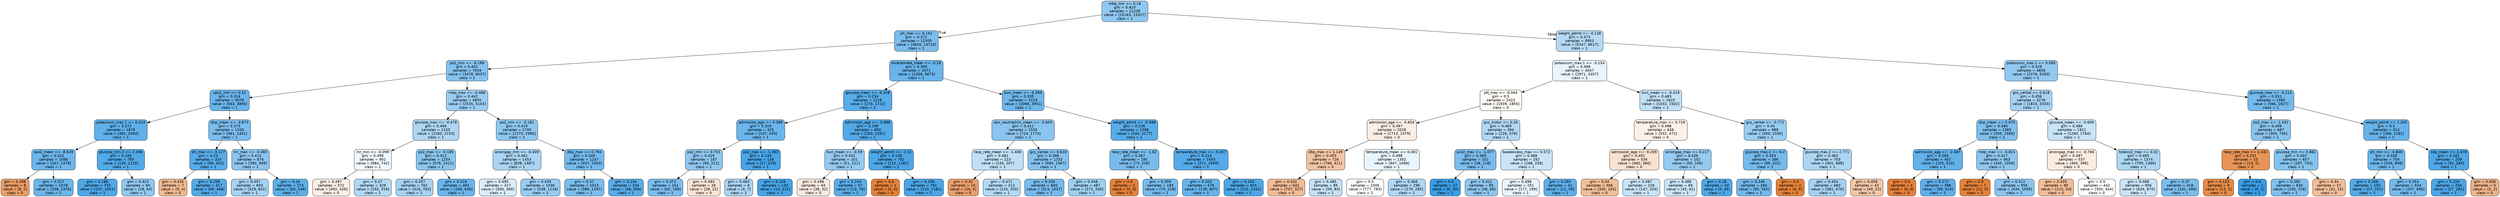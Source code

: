 digraph Tree {
node [shape=box, style="filled, rounded", color="black", fontname="helvetica"] ;
edge [fontname="helvetica"] ;
0 [label="mbp_min <= 0.18\ngini = 0.423\nsamples = 21208\nvalue = [10163, 23327]\nclass = 1", fillcolor="#8fc8f0"] ;
1 [label="ph_max <= 0.152\ngini = 0.372\nsamples = 12305\nvalue = [4816, 14710]\nclass = 1", fillcolor="#7abdee"] ;
0 -> 1 [labeldistance=2.5, labelangle=45, headlabel="True"] ;
2 [label="po2_min <= -0.199\ngini = 0.401\nsamples = 7934\nvalue = [3478, 9037]\nclass = 1", fillcolor="#85c3ef"] ;
1 -> 2 ;
3 [label="spo2_min <= 0.12\ngini = 0.314\nsamples = 3079\nvalue = [943, 3894]\nclass = 1", fillcolor="#69b5eb"] ;
2 -> 3 ;
4 [label="potassium_max.1 <= 0.324\ngini = 0.272\nsamples = 1879\nvalue = [482, 2493]\nclass = 1", fillcolor="#5fb0ea"] ;
3 -> 4 ;
5 [label="spo2_mean <= -8.629\ngini = 0.321\nsamples = 1086\nvalue = [347, 1378]\nclass = 1", fillcolor="#6bb6ec"] ;
4 -> 5 ;
6 [label="gini = 0.298\nsamples = 8\nvalue = [9, 2]\nclass = 0", fillcolor="#eb9d65"] ;
5 -> 6 ;
7 [label="gini = 0.317\nsamples = 1078\nvalue = [338, 1376]\nclass = 1", fillcolor="#6ab5eb"] ;
5 -> 7 ;
8 [label="glucose_min.2 <= 2.296\ngini = 0.193\nsamples = 793\nvalue = [135, 1115]\nclass = 1", fillcolor="#51a9e8"] ;
4 -> 8 ;
9 [label="gini = 0.168\nsamples = 733\nvalue = [107, 1051]\nclass = 1", fillcolor="#4da7e8"] ;
8 -> 9 ;
10 [label="gini = 0.423\nsamples = 60\nvalue = [28, 64]\nclass = 1", fillcolor="#90c8f0"] ;
8 -> 10 ;
11 [label="dbp_mean <= -0.873\ngini = 0.373\nsamples = 1200\nvalue = [461, 1401]\nclass = 1", fillcolor="#7abdee"] ;
3 -> 11 ;
12 [label="ph_max <= -3.117\ngini = 0.23\nsamples = 324\nvalue = [69, 452]\nclass = 1", fillcolor="#57ace9"] ;
11 -> 12 ;
13 [label="gini = 0.426\nsamples = 7\nvalue = [9, 4]\nclass = 0", fillcolor="#f1b991"] ;
12 -> 13 ;
14 [label="gini = 0.208\nsamples = 317\nvalue = [60, 448]\nclass = 1", fillcolor="#54aae8"] ;
12 -> 14 ;
15 [label="inr_max <= -0.083\ngini = 0.414\nsamples = 876\nvalue = [392, 949]\nclass = 1", fillcolor="#8bc5f0"] ;
11 -> 15 ;
16 [label="gini = 0.457\nsamples = 603\nvalue = [329, 601]\nclass = 1", fillcolor="#a5d3f3"] ;
15 -> 16 ;
17 [label="gini = 0.26\nsamples = 273\nvalue = [63, 348]\nclass = 1", fillcolor="#5dafea"] ;
15 -> 17 ;
18 [label="mbp_max <= -0.468\ngini = 0.442\nsamples = 4855\nvalue = [2535, 5143]\nclass = 1", fillcolor="#9bcdf2"] ;
2 -> 18 ;
19 [label="glucose_max <= -0.478\ngini = 0.466\nsamples = 2155\nvalue = [1260, 2153]\nclass = 1", fillcolor="#add6f4"] ;
18 -> 19 ;
20 [label="inr_min <= -0.099\ngini = 0.499\nsamples = 901\nvalue = [684, 742]\nclass = 1", fillcolor="#f0f7fd"] ;
19 -> 20 ;
21 [label="gini = 0.497\nsamples = 572\nvalue = [492, 426]\nclass = 0", fillcolor="#fceee4"] ;
20 -> 21 ;
22 [label="gini = 0.47\nsamples = 329\nvalue = [192, 316]\nclass = 1", fillcolor="#b1d9f5"] ;
20 -> 22 ;
23 [label="po2_max <= -0.185\ngini = 0.412\nsamples = 1254\nvalue = [576, 1411]\nclass = 1", fillcolor="#8ac5f0"] ;
19 -> 23 ;
24 [label="gini = 0.457\nsamples = 762\nvalue = [416, 763]\nclass = 1", fillcolor="#a5d2f3"] ;
23 -> 24 ;
25 [label="gini = 0.318\nsamples = 492\nvalue = [160, 648]\nclass = 1", fillcolor="#6ab5eb"] ;
23 -> 25 ;
26 [label="po2_min <= -0.182\ngini = 0.419\nsamples = 2700\nvalue = [1275, 2990]\nclass = 1", fillcolor="#8dc7f0"] ;
18 -> 26 ;
27 [label="aniongap_min <= -0.409\ngini = 0.461\nsamples = 1453\nvalue = [838, 1487]\nclass = 1", fillcolor="#a9d4f4"] ;
26 -> 27 ;
28 [label="gini = 0.495\nsamples = 417\nvalue = [300, 369]\nclass = 1", fillcolor="#daedfa"] ;
27 -> 28 ;
29 [label="gini = 0.439\nsamples = 1036\nvalue = [538, 1118]\nclass = 1", fillcolor="#98ccf2"] ;
27 -> 29 ;
30 [label="dbp_max <= 0.794\ngini = 0.349\nsamples = 1247\nvalue = [437, 1503]\nclass = 1", fillcolor="#73b9ed"] ;
26 -> 30 ;
31 [label="gini = 0.37\nsamples = 1013\nvalue = [389, 1197]\nclass = 1", fillcolor="#79bded"] ;
30 -> 31 ;
32 [label="gini = 0.234\nsamples = 234\nvalue = [48, 306]\nclass = 1", fillcolor="#58ace9"] ;
30 -> 32 ;
33 [label="bicarbonate_mean <= -0.29\ngini = 0.309\nsamples = 4371\nvalue = [1338, 5673]\nclass = 1", fillcolor="#68b4eb"] ;
1 -> 33 ;
34 [label="glucose_mean <= -0.428\ngini = 0.234\nsamples = 1218\nvalue = [270, 1722]\nclass = 1", fillcolor="#58ace9"] ;
33 -> 34 ;
35 [label="admission_age <= 0.389\ngini = 0.319\nsamples = 325\nvalue = [107, 430]\nclass = 1", fillcolor="#6ab5eb"] ;
34 -> 35 ;
36 [label="po2_min <= 0.702\ngini = 0.419\nsamples = 187\nvalue = [90, 211]\nclass = 1", fillcolor="#8dc7f0"] ;
35 -> 36 ;
37 [label="gini = 0.372\nsamples = 161\nvalue = [62, 189]\nclass = 1", fillcolor="#7abdee"] ;
36 -> 37 ;
38 [label="gini = 0.493\nsamples = 26\nvalue = [28, 22]\nclass = 0", fillcolor="#f9e4d5"] ;
36 -> 38 ;
39 [label="po2_max <= -1.363\ngini = 0.134\nsamples = 138\nvalue = [17, 219]\nclass = 1", fillcolor="#48a5e7"] ;
35 -> 39 ;
40 [label="gini = 0.463\nsamples = 6\nvalue = [4, 7]\nclass = 1", fillcolor="#aad5f4"] ;
39 -> 40 ;
41 [label="gini = 0.109\nsamples = 132\nvalue = [13, 212]\nclass = 1", fillcolor="#45a3e7"] ;
39 -> 41 ;
42 [label="admission_age <= -0.888\ngini = 0.199\nsamples = 893\nvalue = [163, 1292]\nclass = 1", fillcolor="#52a9e8"] ;
34 -> 42 ;
43 [label="bun_mean <= -0.59\ngini = 0.431\nsamples = 101\nvalue = [51, 111]\nclass = 1", fillcolor="#94caf1"] ;
42 -> 43 ;
44 [label="gini = 0.496\nsamples = 44\nvalue = [38, 32]\nclass = 0", fillcolor="#fbebe0"] ;
43 -> 44 ;
45 [label="gini = 0.243\nsamples = 57\nvalue = [13, 79]\nclass = 1", fillcolor="#5aade9"] ;
43 -> 45 ;
46 [label="weight_admit <= -2.13\ngini = 0.158\nsamples = 792\nvalue = [112, 1181]\nclass = 1", fillcolor="#4ca6e7"] ;
42 -> 46 ;
47 [label="gini = 0.0\nsamples = 1\nvalue = [2, 0]\nclass = 0", fillcolor="#e58139"] ;
46 -> 47 ;
48 [label="gini = 0.156\nsamples = 791\nvalue = [110, 1181]\nclass = 1", fillcolor="#4ba6e7"] ;
46 -> 48 ;
49 [label="bun_mean <= -0.394\ngini = 0.335\nsamples = 3153\nvalue = [1068, 3951]\nclass = 1", fillcolor="#6fb7ec"] ;
33 -> 49 ;
50 [label="abs_neutrophils_mean <= -0.605\ngini = 0.412\nsamples = 1555\nvalue = [724, 1774]\nclass = 1", fillcolor="#8ac5f0"] ;
49 -> 50 ;
51 [label="resp_rate_mean <= -1.408\ngini = 0.481\nsamples = 223\nvalue = [140, 207]\nclass = 1", fillcolor="#bfdff7"] ;
50 -> 51 ;
52 [label="gini = 0.32\nsamples = 10\nvalue = [16, 4]\nclass = 0", fillcolor="#eca06a"] ;
51 -> 52 ;
53 [label="gini = 0.471\nsamples = 213\nvalue = [124, 203]\nclass = 1", fillcolor="#b2d9f5"] ;
51 -> 53 ;
54 [label="gcs_verbal <= 0.618\ngini = 0.396\nsamples = 1332\nvalue = [584, 1567]\nclass = 1", fillcolor="#83c2ef"] ;
50 -> 54 ;
55 [label="gini = 0.356\nsamples = 845\nvalue = [313, 1037]\nclass = 1", fillcolor="#75bbed"] ;
54 -> 55 ;
56 [label="gini = 0.448\nsamples = 487\nvalue = [271, 530]\nclass = 1", fillcolor="#9ecff2"] ;
54 -> 56 ;
57 [label="weight_admit <= -0.988\ngini = 0.236\nsamples = 1598\nvalue = [344, 2177]\nclass = 1", fillcolor="#58ace9"] ;
49 -> 57 ;
58 [label="resp_rate_mean <= -1.62\ngini = 0.367\nsamples = 195\nvalue = [73, 228]\nclass = 1", fillcolor="#78bced"] ;
57 -> 58 ;
59 [label="gini = 0.0\nsamples = 2\nvalue = [3, 0]\nclass = 0", fillcolor="#e58139"] ;
58 -> 59 ;
60 [label="gini = 0.359\nsamples = 193\nvalue = [70, 228]\nclass = 1", fillcolor="#76bbed"] ;
58 -> 60 ;
61 [label="temperature_max <= -0.357\ngini = 0.214\nsamples = 1403\nvalue = [271, 1949]\nclass = 1", fillcolor="#55abe9"] ;
57 -> 61 ;
62 [label="gini = 0.303\nsamples = 478\nvalue = [139, 607]\nclass = 1", fillcolor="#66b3eb"] ;
61 -> 62 ;
63 [label="gini = 0.163\nsamples = 925\nvalue = [132, 1342]\nclass = 1", fillcolor="#4ca7e8"] ;
61 -> 63 ;
64 [label="weight_admit <= -0.128\ngini = 0.473\nsamples = 8903\nvalue = [5347, 8617]\nclass = 1", fillcolor="#b4daf5"] ;
0 -> 64 [labeldistance=2.5, labelangle=-45, headlabel="False"] ;
65 [label="potassium_max.1 <= -0.154\ngini = 0.498\nsamples = 4047\nvalue = [2971, 3357]\nclass = 1", fillcolor="#e8f4fc"] ;
64 -> 65 ;
66 [label="ptt_max <= -0.044\ngini = 0.5\nsamples = 2422\nvalue = [1939, 1855]\nclass = 0", fillcolor="#fefaf6"] ;
65 -> 66 ;
67 [label="admission_age <= -0.604\ngini = 0.497\nsamples = 2028\nvalue = [1713, 1479]\nclass = 0", fillcolor="#fbeee4"] ;
66 -> 67 ;
68 [label="dbp_max <= 1.149\ngini = 0.455\nsamples = 726\nvalue = [766, 411]\nclass = 0", fillcolor="#f3c5a3"] ;
67 -> 68 ;
69 [label="gini = 0.432\nsamples = 641\nvalue = [707, 327]\nclass = 0", fillcolor="#f1bb95"] ;
68 -> 69 ;
70 [label="gini = 0.485\nsamples = 85\nvalue = [59, 84]\nclass = 1", fillcolor="#c4e2f7"] ;
68 -> 70 ;
71 [label="temperature_mean <= 0.481\ngini = 0.498\nsamples = 1302\nvalue = [947, 1068]\nclass = 1", fillcolor="#e9f4fc"] ;
67 -> 71 ;
72 [label="gini = 0.5\nsamples = 1006\nvalue = [777, 783]\nclass = 1", fillcolor="#fdfeff"] ;
71 -> 72 ;
73 [label="gini = 0.468\nsamples = 296\nvalue = [170, 285]\nclass = 1", fillcolor="#afd7f5"] ;
71 -> 73 ;
74 [label="gcs_motor <= 0.26\ngini = 0.469\nsamples = 394\nvalue = [226, 376]\nclass = 1", fillcolor="#b0d8f5"] ;
66 -> 74 ;
75 [label="pco2_max <= -1.077\ngini = 0.369\nsamples = 102\nvalue = [38, 118]\nclass = 1", fillcolor="#79bded"] ;
74 -> 75 ;
76 [label="gini = 0.0\nsamples = 17\nvalue = [0, 30]\nclass = 1", fillcolor="#399de5"] ;
75 -> 76 ;
77 [label="gini = 0.421\nsamples = 85\nvalue = [38, 88]\nclass = 1", fillcolor="#8ec7f0"] ;
75 -> 77 ;
78 [label="baseexcess_max <= 0.572\ngini = 0.488\nsamples = 292\nvalue = [188, 258]\nclass = 1", fillcolor="#c9e4f8"] ;
74 -> 78 ;
79 [label="gini = 0.498\nsamples = 251\nvalue = [177, 199]\nclass = 1", fillcolor="#e9f4fc"] ;
78 -> 79 ;
80 [label="gini = 0.265\nsamples = 41\nvalue = [11, 59]\nclass = 1", fillcolor="#5eafea"] ;
78 -> 80 ;
81 [label="bun_mean <= -0.419\ngini = 0.483\nsamples = 1625\nvalue = [1032, 1502]\nclass = 1", fillcolor="#c1e0f7"] ;
65 -> 81 ;
82 [label="temperature_max <= 0.726\ngini = 0.498\nsamples = 636\nvalue = [532, 472]\nclass = 0", fillcolor="#fcf1e9"] ;
81 -> 82 ;
83 [label="admission_age <= -0.209\ngini = 0.491\nsamples = 534\nvalue = [482, 366]\nclass = 0", fillcolor="#f9e1cf"] ;
82 -> 83 ;
84 [label="gini = 0.44\nsamples = 306\nvalue = [335, 163]\nclass = 0", fillcolor="#f2be99"] ;
83 -> 84 ;
85 [label="gini = 0.487\nsamples = 228\nvalue = [147, 203]\nclass = 1", fillcolor="#c8e4f8"] ;
83 -> 85 ;
86 [label="aniongap_max <= 0.217\ngini = 0.436\nsamples = 102\nvalue = [50, 106]\nclass = 1", fillcolor="#96cbf1"] ;
82 -> 86 ;
87 [label="gini = 0.489\nsamples = 69\nvalue = [45, 61]\nclass = 1", fillcolor="#cbe5f8"] ;
86 -> 87 ;
88 [label="gini = 0.18\nsamples = 33\nvalue = [5, 45]\nclass = 1", fillcolor="#4fa8e8"] ;
86 -> 88 ;
89 [label="gcs_verbal <= -0.772\ngini = 0.44\nsamples = 989\nvalue = [500, 1030]\nclass = 1", fillcolor="#99cdf2"] ;
81 -> 89 ;
90 [label="glucose_max.2 <= 6.2\ngini = 0.354\nsamples = 286\nvalue = [99, 332]\nclass = 1", fillcolor="#74baed"] ;
89 -> 90 ;
91 [label="gini = 0.346\nsamples = 284\nvalue = [95, 332]\nclass = 1", fillcolor="#72b9ec"] ;
90 -> 91 ;
92 [label="gini = 0.0\nsamples = 2\nvalue = [4, 0]\nclass = 0", fillcolor="#e58139"] ;
90 -> 92 ;
93 [label="glucose_max.2 <= 2.771\ngini = 0.463\nsamples = 703\nvalue = [401, 698]\nclass = 1", fillcolor="#abd5f4"] ;
89 -> 93 ;
94 [label="gini = 0.454\nsamples = 660\nvalue = [361, 676]\nclass = 1", fillcolor="#a3d1f3"] ;
93 -> 94 ;
95 [label="gini = 0.458\nsamples = 43\nvalue = [40, 22]\nclass = 0", fillcolor="#f3c6a6"] ;
93 -> 95 ;
96 [label="potassium_max.1 <= 0.085\ngini = 0.429\nsamples = 4856\nvalue = [2376, 5260]\nclass = 1", fillcolor="#92c9f1"] ;
64 -> 96 ;
97 [label="gcs_verbal <= 0.618\ngini = 0.456\nsamples = 3276\nvalue = [1810, 3333]\nclass = 1", fillcolor="#a5d2f3"] ;
96 -> 97 ;
98 [label="dbp_mean <= 0.075\ngini = 0.384\nsamples = 1365\nvalue = [550, 1569]\nclass = 1", fillcolor="#7ebfee"] ;
97 -> 98 ;
99 [label="admission_age <= -2.487\ngini = 0.283\nsamples = 402\nvalue = [105, 510]\nclass = 1", fillcolor="#62b1ea"] ;
98 -> 99 ;
100 [label="gini = 0.0\nsamples = 4\nvalue = [6, 0]\nclass = 0", fillcolor="#e58139"] ;
99 -> 100 ;
101 [label="gini = 0.272\nsamples = 398\nvalue = [99, 510]\nclass = 1", fillcolor="#5fb0ea"] ;
99 -> 101 ;
102 [label="mbp_max <= -0.821\ngini = 0.417\nsamples = 963\nvalue = [445, 1059]\nclass = 1", fillcolor="#8cc6f0"] ;
98 -> 102 ;
103 [label="gini = 0.0\nsamples = 7\nvalue = [11, 0]\nclass = 0", fillcolor="#e58139"] ;
102 -> 103 ;
104 [label="gini = 0.412\nsamples = 956\nvalue = [434, 1059]\nclass = 1", fillcolor="#8ac5f0"] ;
102 -> 104 ;
105 [label="glucose_mean <= -0.606\ngini = 0.486\nsamples = 1911\nvalue = [1260, 1764]\nclass = 1", fillcolor="#c6e3f8"] ;
97 -> 105 ;
106 [label="aniongap_max <= -0.766\ngini = 0.497\nsamples = 537\nvalue = [465, 398]\nclass = 0", fillcolor="#fbede2"] ;
105 -> 106 ;
107 [label="gini = 0.435\nsamples = 95\nvalue = [115, 54]\nclass = 0", fillcolor="#f1bc96"] ;
106 -> 107 ;
108 [label="gini = 0.5\nsamples = 442\nvalue = [350, 344]\nclass = 0", fillcolor="#fffdfc"] ;
106 -> 108 ;
109 [label="totalco2_max <= 0.02\ngini = 0.465\nsamples = 1374\nvalue = [795, 1366]\nclass = 1", fillcolor="#acd6f4"] ;
105 -> 109 ;
110 [label="gini = 0.488\nsamples = 956\nvalue = [634, 870]\nclass = 1", fillcolor="#c9e4f8"] ;
109 -> 110 ;
111 [label="gini = 0.37\nsamples = 418\nvalue = [161, 496]\nclass = 1", fillcolor="#79bded"] ;
109 -> 111 ;
112 [label="glucose_max <= -0.212\ngini = 0.351\nsamples = 1580\nvalue = [566, 1927]\nclass = 1", fillcolor="#73baed"] ;
96 -> 112 ;
113 [label="po2_max <= -1.431\ngini = 0.409\nsamples = 667\nvalue = [300, 745]\nclass = 1", fillcolor="#89c4ef"] ;
112 -> 113 ;
114 [label="resp_rate_max <= 2.432\ngini = 0.231\nsamples = 10\nvalue = [13, 2]\nclass = 0", fillcolor="#e99457"] ;
113 -> 114 ;
115 [label="gini = 0.133\nsamples = 9\nvalue = [13, 1]\nclass = 0", fillcolor="#e78b48"] ;
114 -> 115 ;
116 [label="gini = 0.0\nsamples = 1\nvalue = [0, 1]\nclass = 1", fillcolor="#399de5"] ;
114 -> 116 ;
117 [label="glucose_min <= 0.882\ngini = 0.402\nsamples = 657\nvalue = [287, 743]\nclass = 1", fillcolor="#85c3ef"] ;
113 -> 117 ;
118 [label="gini = 0.385\nsamples = 630\nvalue = [256, 728]\nclass = 1", fillcolor="#7fbfee"] ;
117 -> 118 ;
119 [label="gini = 0.44\nsamples = 27\nvalue = [31, 15]\nclass = 0", fillcolor="#f2be99"] ;
117 -> 119 ;
120 [label="weight_admit <= 1.205\ngini = 0.3\nsamples = 913\nvalue = [266, 1182]\nclass = 1", fillcolor="#66b3eb"] ;
112 -> 120 ;
121 [label="ph_min <= -0.806\ngini = 0.328\nsamples = 704\nvalue = [234, 898]\nclass = 1", fillcolor="#6db7ec"] ;
120 -> 121 ;
122 [label="gini = 0.208\nsamples = 150\nvalue = [27, 202]\nclass = 1", fillcolor="#53aae8"] ;
121 -> 122 ;
123 [label="gini = 0.353\nsamples = 554\nvalue = [207, 696]\nclass = 1", fillcolor="#74baed"] ;
121 -> 123 ;
124 [label="sbp_mean <= 2.478\ngini = 0.182\nsamples = 209\nvalue = [32, 284]\nclass = 1", fillcolor="#4fa8e8"] ;
120 -> 124 ;
125 [label="gini = 0.159\nsamples = 204\nvalue = [27, 282]\nclass = 1", fillcolor="#4ca6e7"] ;
124 -> 125 ;
126 [label="gini = 0.408\nsamples = 5\nvalue = [5, 2]\nclass = 0", fillcolor="#efb388"] ;
124 -> 126 ;
}